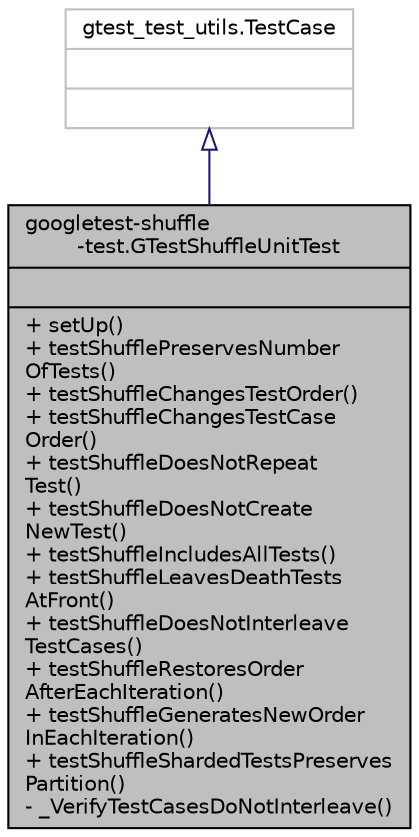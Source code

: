 digraph "googletest-shuffle-test.GTestShuffleUnitTest"
{
 // LATEX_PDF_SIZE
  bgcolor="transparent";
  edge [fontname="Helvetica",fontsize="10",labelfontname="Helvetica",labelfontsize="10"];
  node [fontname="Helvetica",fontsize="10",shape=record];
  Node1 [label="{googletest-shuffle\l-test.GTestShuffleUnitTest\n||+ setUp()\l+ testShufflePreservesNumber\lOfTests()\l+ testShuffleChangesTestOrder()\l+ testShuffleChangesTestCase\lOrder()\l+ testShuffleDoesNotRepeat\lTest()\l+ testShuffleDoesNotCreate\lNewTest()\l+ testShuffleIncludesAllTests()\l+ testShuffleLeavesDeathTests\lAtFront()\l+ testShuffleDoesNotInterleave\lTestCases()\l+ testShuffleRestoresOrder\lAfterEachIteration()\l+ testShuffleGeneratesNewOrder\lInEachIteration()\l+ testShuffleShardedTestsPreserves\lPartition()\l- _VerifyTestCasesDoNotInterleave()\l}",height=0.2,width=0.4,color="black", fillcolor="grey75", style="filled", fontcolor="black",tooltip=" "];
  Node2 -> Node1 [dir="back",color="midnightblue",fontsize="10",style="solid",arrowtail="onormal",fontname="Helvetica"];
  Node2 [label="{gtest_test_utils.TestCase\n||}",height=0.2,width=0.4,color="grey75",tooltip=" "];
}
